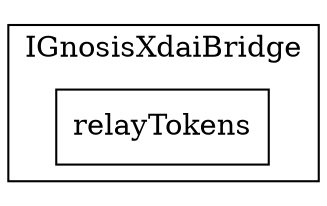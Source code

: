 strict digraph {
rankdir="LR"
node [shape=box]
subgraph cluster_10_IGnosisXdaiBridge {
label = "IGnosisXdaiBridge"
"10_relayTokens" [label="relayTokens"]
}subgraph cluster_solidity {
label = "[Solidity]"
}
}